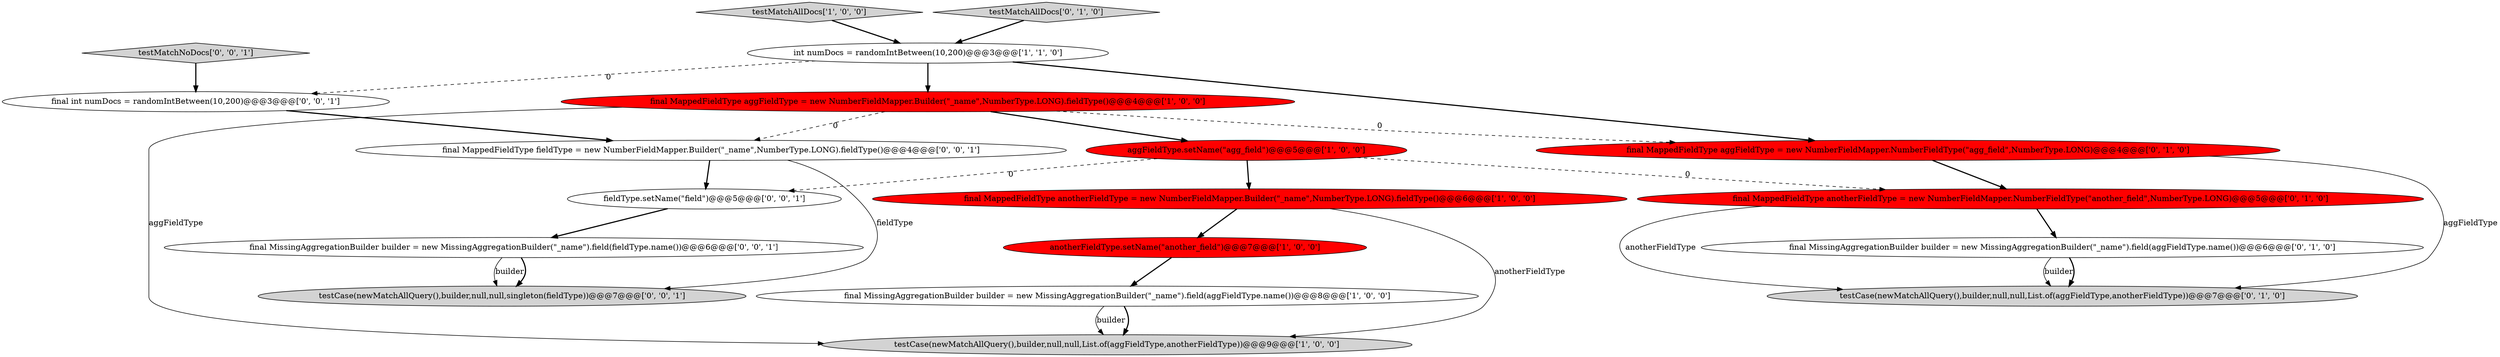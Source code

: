 digraph {
7 [style = filled, label = "int numDocs = randomIntBetween(10,200)@@@3@@@['1', '1', '0']", fillcolor = white, shape = ellipse image = "AAA0AAABBB1BBB"];
13 [style = filled, label = "fieldType.setName(\"field\")@@@5@@@['0', '0', '1']", fillcolor = white, shape = ellipse image = "AAA0AAABBB3BBB"];
5 [style = filled, label = "anotherFieldType.setName(\"another_field\")@@@7@@@['1', '0', '0']", fillcolor = red, shape = ellipse image = "AAA1AAABBB1BBB"];
4 [style = filled, label = "aggFieldType.setName(\"agg_field\")@@@5@@@['1', '0', '0']", fillcolor = red, shape = ellipse image = "AAA1AAABBB1BBB"];
15 [style = filled, label = "final MappedFieldType fieldType = new NumberFieldMapper.Builder(\"_name\",NumberType.LONG).fieldType()@@@4@@@['0', '0', '1']", fillcolor = white, shape = ellipse image = "AAA0AAABBB3BBB"];
14 [style = filled, label = "final int numDocs = randomIntBetween(10,200)@@@3@@@['0', '0', '1']", fillcolor = white, shape = ellipse image = "AAA0AAABBB3BBB"];
11 [style = filled, label = "final MappedFieldType anotherFieldType = new NumberFieldMapper.NumberFieldType(\"another_field\",NumberType.LONG)@@@5@@@['0', '1', '0']", fillcolor = red, shape = ellipse image = "AAA1AAABBB2BBB"];
8 [style = filled, label = "final MissingAggregationBuilder builder = new MissingAggregationBuilder(\"_name\").field(aggFieldType.name())@@@6@@@['0', '1', '0']", fillcolor = white, shape = ellipse image = "AAA0AAABBB2BBB"];
1 [style = filled, label = "final MissingAggregationBuilder builder = new MissingAggregationBuilder(\"_name\").field(aggFieldType.name())@@@8@@@['1', '0', '0']", fillcolor = white, shape = ellipse image = "AAA0AAABBB1BBB"];
17 [style = filled, label = "final MissingAggregationBuilder builder = new MissingAggregationBuilder(\"_name\").field(fieldType.name())@@@6@@@['0', '0', '1']", fillcolor = white, shape = ellipse image = "AAA0AAABBB3BBB"];
6 [style = filled, label = "testMatchAllDocs['1', '0', '0']", fillcolor = lightgray, shape = diamond image = "AAA0AAABBB1BBB"];
10 [style = filled, label = "testMatchAllDocs['0', '1', '0']", fillcolor = lightgray, shape = diamond image = "AAA0AAABBB2BBB"];
16 [style = filled, label = "testCase(newMatchAllQuery(),builder,null,null,singleton(fieldType))@@@7@@@['0', '0', '1']", fillcolor = lightgray, shape = ellipse image = "AAA0AAABBB3BBB"];
0 [style = filled, label = "final MappedFieldType anotherFieldType = new NumberFieldMapper.Builder(\"_name\",NumberType.LONG).fieldType()@@@6@@@['1', '0', '0']", fillcolor = red, shape = ellipse image = "AAA1AAABBB1BBB"];
3 [style = filled, label = "testCase(newMatchAllQuery(),builder,null,null,List.of(aggFieldType,anotherFieldType))@@@9@@@['1', '0', '0']", fillcolor = lightgray, shape = ellipse image = "AAA0AAABBB1BBB"];
12 [style = filled, label = "final MappedFieldType aggFieldType = new NumberFieldMapper.NumberFieldType(\"agg_field\",NumberType.LONG)@@@4@@@['0', '1', '0']", fillcolor = red, shape = ellipse image = "AAA1AAABBB2BBB"];
18 [style = filled, label = "testMatchNoDocs['0', '0', '1']", fillcolor = lightgray, shape = diamond image = "AAA0AAABBB3BBB"];
2 [style = filled, label = "final MappedFieldType aggFieldType = new NumberFieldMapper.Builder(\"_name\",NumberType.LONG).fieldType()@@@4@@@['1', '0', '0']", fillcolor = red, shape = ellipse image = "AAA1AAABBB1BBB"];
9 [style = filled, label = "testCase(newMatchAllQuery(),builder,null,null,List.of(aggFieldType,anotherFieldType))@@@7@@@['0', '1', '0']", fillcolor = lightgray, shape = ellipse image = "AAA0AAABBB2BBB"];
15->13 [style = bold, label=""];
15->16 [style = solid, label="fieldType"];
8->9 [style = solid, label="builder"];
0->3 [style = solid, label="anotherFieldType"];
7->12 [style = bold, label=""];
7->14 [style = dashed, label="0"];
12->11 [style = bold, label=""];
1->3 [style = bold, label=""];
2->4 [style = bold, label=""];
10->7 [style = bold, label=""];
17->16 [style = solid, label="builder"];
4->0 [style = bold, label=""];
2->3 [style = solid, label="aggFieldType"];
2->15 [style = dashed, label="0"];
5->1 [style = bold, label=""];
13->17 [style = bold, label=""];
2->12 [style = dashed, label="0"];
1->3 [style = solid, label="builder"];
7->2 [style = bold, label=""];
8->9 [style = bold, label=""];
11->8 [style = bold, label=""];
14->15 [style = bold, label=""];
11->9 [style = solid, label="anotherFieldType"];
12->9 [style = solid, label="aggFieldType"];
4->11 [style = dashed, label="0"];
6->7 [style = bold, label=""];
4->13 [style = dashed, label="0"];
18->14 [style = bold, label=""];
17->16 [style = bold, label=""];
0->5 [style = bold, label=""];
}
